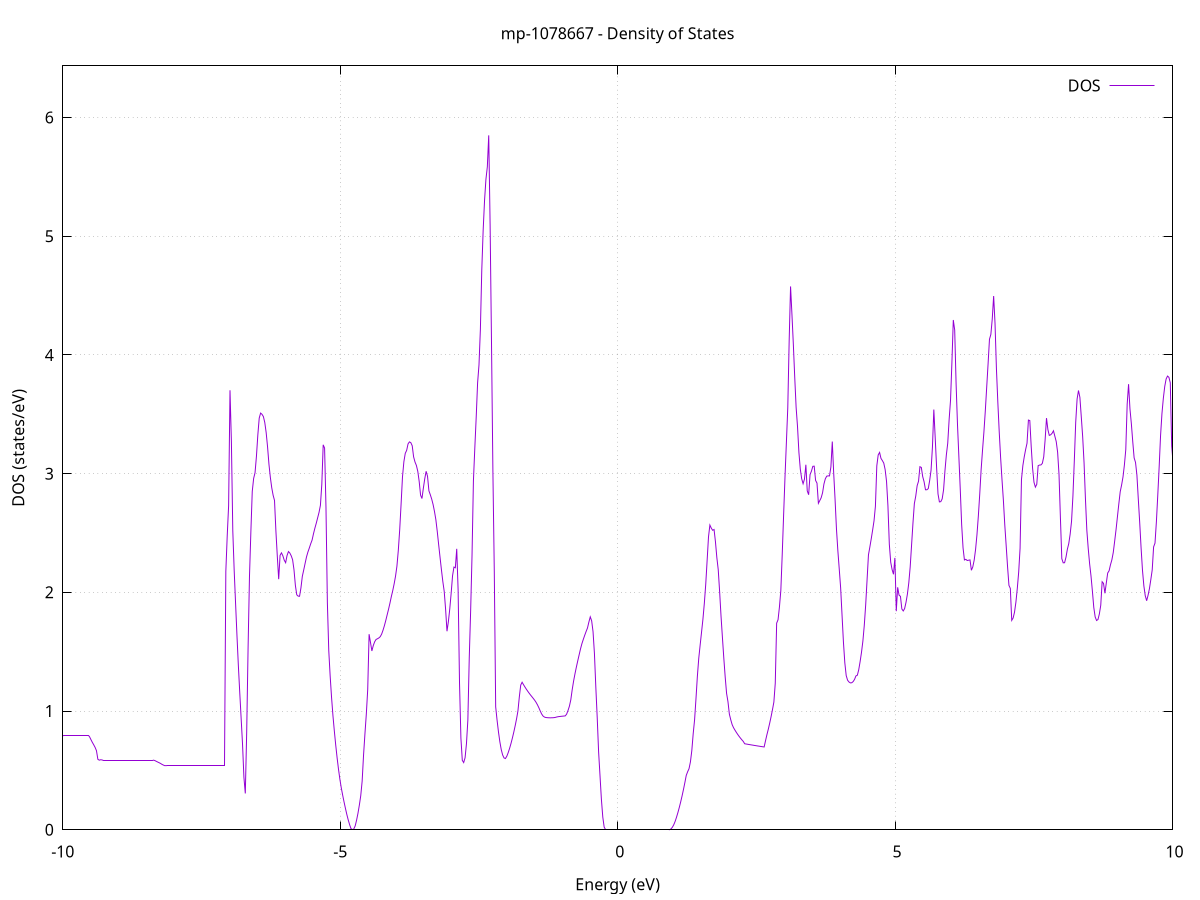 set title 'mp-1078667 - Density of States'
set xlabel 'Energy (eV)'
set ylabel 'DOS (states/eV)'
set grid
set xrange [-10:10]
set yrange [0:6.435]
set xzeroaxis lt -1
set terminal png size 800,600
set output 'mp-1078667_dos_gnuplot.png'
plot '-' using 1:2 with lines title 'DOS'
-25.713000 0.000000
-25.687900 0.000000
-25.662900 0.000000
-25.637800 0.000000
-25.612700 0.000000
-25.587700 0.000000
-25.562600 0.000000
-25.537500 0.000000
-25.512500 0.000000
-25.487400 0.000000
-25.462300 0.000000
-25.437300 0.000000
-25.412200 0.000000
-25.387100 0.000000
-25.362000 0.000000
-25.337000 0.000000
-25.311900 0.000000
-25.286800 0.000000
-25.261800 0.000000
-25.236700 0.000000
-25.211600 0.000000
-25.186600 0.000000
-25.161500 0.000000
-25.136400 0.000000
-25.111400 0.000000
-25.086300 0.000000
-25.061200 0.000000
-25.036200 0.000000
-25.011100 0.000000
-24.986000 0.000000
-24.960900 0.000000
-24.935900 0.000000
-24.910800 0.000000
-24.885700 0.000000
-24.860700 0.000000
-24.835600 0.000000
-24.810500 0.000000
-24.785500 0.000000
-24.760400 0.000000
-24.735300 0.000000
-24.710300 0.000000
-24.685200 0.000000
-24.660100 0.000000
-24.635000 0.000000
-24.610000 0.000000
-24.584900 0.000000
-24.559800 0.000000
-24.534800 0.000000
-24.509700 0.000000
-24.484600 0.000000
-24.459600 0.000000
-24.434500 0.000000
-24.409400 0.000000
-24.384400 0.000000
-24.359300 0.000000
-24.334200 0.000000
-24.309100 0.000000
-24.284100 0.000000
-24.259000 0.000000
-24.233900 0.000000
-24.208900 0.000000
-24.183800 0.000000
-24.158700 0.000000
-24.133700 0.000000
-24.108600 0.000000
-24.083500 0.000000
-24.058500 0.000000
-24.033400 0.000000
-24.008300 0.000000
-23.983200 0.000000
-23.958200 0.000000
-23.933100 0.000000
-23.908000 0.000000
-23.883000 0.000000
-23.857900 0.000000
-23.832800 0.000000
-23.807800 0.000000
-23.782700 0.000000
-23.757600 0.000000
-23.732600 0.000000
-23.707500 0.000000
-23.682400 0.000000
-23.657300 0.000000
-23.632300 0.000000
-23.607200 0.000000
-23.582100 0.000000
-23.557100 0.000000
-23.532000 0.000000
-23.506900 0.000000
-23.481900 0.000000
-23.456800 0.000000
-23.431700 182.559200
-23.406700 106.865500
-23.381600 55.696000
-23.356500 39.917200
-23.331400 61.612800
-23.306400 0.000000
-23.281300 65.796900
-23.256200 114.827100
-23.231200 0.000000
-23.206100 0.000000
-23.181000 0.000000
-23.156000 0.000000
-23.130900 0.000000
-23.105800 0.000000
-23.080800 0.000000
-23.055700 0.000000
-23.030600 0.000000
-23.005600 0.000000
-22.980500 0.000000
-22.955400 0.000000
-22.930300 0.000000
-22.905300 0.000000
-22.880200 0.000000
-22.855100 0.000000
-22.830100 0.000000
-22.805000 0.000000
-22.779900 0.000000
-22.754900 0.000000
-22.729800 0.000000
-22.704700 0.000000
-22.679700 0.000000
-22.654600 0.000000
-22.629500 0.000000
-22.604400 0.000000
-22.579400 0.000000
-22.554300 0.000000
-22.529200 0.000000
-22.504200 0.000000
-22.479100 0.000000
-22.454000 0.000000
-22.429000 0.000000
-22.403900 0.000000
-22.378800 0.000000
-22.353800 0.000000
-22.328700 0.000000
-22.303600 0.000000
-22.278500 0.000000
-22.253500 0.000000
-22.228400 0.000000
-22.203300 0.000000
-22.178300 0.000000
-22.153200 0.000000
-22.128100 0.000000
-22.103100 0.000000
-22.078000 0.000000
-22.052900 0.000000
-22.027900 0.000000
-22.002800 0.000000
-21.977700 0.000000
-21.952600 0.000000
-21.927600 0.000000
-21.902500 0.000000
-21.877400 0.000000
-21.852400 0.000000
-21.827300 0.000000
-21.802200 0.000000
-21.777200 0.000000
-21.752100 0.000000
-21.727000 0.000000
-21.702000 0.000000
-21.676900 0.000000
-21.651800 0.000000
-21.626700 0.000000
-21.601700 0.000000
-21.576600 0.000000
-21.551500 0.000000
-21.526500 0.000000
-21.501400 0.000000
-21.476300 0.000000
-21.451300 0.000000
-21.426200 0.000000
-21.401100 0.000000
-21.376100 0.000000
-21.351000 0.000000
-21.325900 0.000000
-21.300900 0.000000
-21.275800 0.000000
-21.250700 0.000000
-21.225600 0.000000
-21.200600 0.000000
-21.175500 0.000000
-21.150400 0.000000
-21.125400 0.000000
-21.100300 0.000000
-21.075200 0.000000
-21.050200 0.000000
-21.025100 0.000000
-21.000000 0.000000
-20.975000 0.000000
-20.949900 0.000000
-20.924800 0.000000
-20.899700 0.000000
-20.874700 0.000000
-20.849600 0.000000
-20.824500 0.000000
-20.799500 0.000000
-20.774400 0.000000
-20.749300 0.000000
-20.724300 0.000000
-20.699200 0.000000
-20.674100 0.000000
-20.649100 0.000000
-20.624000 0.000000
-20.598900 0.000000
-20.573800 0.000000
-20.548800 0.000000
-20.523700 0.000000
-20.498600 0.000000
-20.473600 0.000000
-20.448500 0.000000
-20.423400 0.000000
-20.398400 0.000000
-20.373300 0.000000
-20.348200 0.000000
-20.323200 0.000000
-20.298100 0.000000
-20.273000 0.000000
-20.247900 0.000000
-20.222900 0.000000
-20.197800 0.000000
-20.172700 0.000000
-20.147700 0.000000
-20.122600 0.000000
-20.097500 0.000000
-20.072500 0.000000
-20.047400 0.000000
-20.022300 0.000000
-19.997300 0.000000
-19.972200 0.000000
-19.947100 0.000000
-19.922000 0.000000
-19.897000 0.000000
-19.871900 0.000000
-19.846800 0.000000
-19.821800 0.000000
-19.796700 0.000000
-19.771600 0.000000
-19.746600 0.000000
-19.721500 0.000000
-19.696400 0.000000
-19.671400 0.000000
-19.646300 0.000000
-19.621200 0.000000
-19.596200 0.000000
-19.571100 0.000000
-19.546000 0.000000
-19.520900 0.000000
-19.495900 0.000000
-19.470800 0.000000
-19.445700 0.000000
-19.420700 0.000000
-19.395600 0.000000
-19.370500 0.000000
-19.345500 0.000000
-19.320400 0.000000
-19.295300 0.000000
-19.270300 0.000000
-19.245200 0.000000
-19.220100 0.000000
-19.195000 0.000000
-19.170000 0.000000
-19.144900 0.000000
-19.119800 0.000000
-19.094800 0.000000
-19.069700 0.000000
-19.044600 0.000000
-19.019600 0.000000
-18.994500 0.000000
-18.969400 0.000000
-18.944400 0.000000
-18.919300 0.000000
-18.894200 0.000000
-18.869100 0.000000
-18.844100 0.000000
-18.819000 0.000000
-18.793900 0.000000
-18.768900 0.000000
-18.743800 0.000000
-18.718700 0.000000
-18.693700 0.000000
-18.668600 0.000000
-18.643500 0.000000
-18.618500 0.000000
-18.593400 0.000000
-18.568300 0.000000
-18.543200 0.000000
-18.518200 0.000000
-18.493100 0.000000
-18.468000 0.000000
-18.443000 0.000000
-18.417900 0.000000
-18.392800 0.000000
-18.367800 0.000000
-18.342700 0.000000
-18.317600 0.000000
-18.292600 0.000000
-18.267500 0.000000
-18.242400 0.000000
-18.217300 0.000000
-18.192300 0.000000
-18.167200 0.000000
-18.142100 0.000000
-18.117100 0.000000
-18.092000 0.000000
-18.066900 0.000000
-18.041900 0.000000
-18.016800 0.000000
-17.991700 0.000000
-17.966700 0.000000
-17.941600 0.000000
-17.916500 0.000000
-17.891500 0.000000
-17.866400 0.000000
-17.841300 0.000000
-17.816200 0.000000
-17.791200 0.000000
-17.766100 0.000000
-17.741000 0.000000
-17.716000 0.000000
-17.690900 0.000000
-17.665800 0.000000
-17.640800 0.000000
-17.615700 0.000000
-17.590600 0.000000
-17.565600 0.000000
-17.540500 0.000000
-17.515400 0.000000
-17.490300 0.000000
-17.465300 0.000000
-17.440200 0.000000
-17.415100 0.000000
-17.390100 0.000000
-17.365000 0.000000
-17.339900 0.000000
-17.314900 0.000000
-17.289800 0.000000
-17.264700 0.000000
-17.239700 0.000000
-17.214600 0.000000
-17.189500 0.000000
-17.164400 0.000000
-17.139400 0.000000
-17.114300 0.000000
-17.089200 0.000000
-17.064200 0.000000
-17.039100 0.000000
-17.014000 0.000000
-16.989000 0.000000
-16.963900 0.000000
-16.938800 0.000000
-16.913800 0.000000
-16.888700 0.000000
-16.863600 0.000000
-16.838500 0.000000
-16.813500 0.000000
-16.788400 0.000000
-16.763300 0.000000
-16.738300 0.000000
-16.713200 0.000000
-16.688100 0.000000
-16.663100 0.000000
-16.638000 0.000000
-16.612900 0.000000
-16.587900 0.000000
-16.562800 0.000000
-16.537700 0.000000
-16.512600 0.000000
-16.487600 0.000000
-16.462500 0.000000
-16.437400 0.000000
-16.412400 0.000000
-16.387300 0.000000
-16.362200 0.000000
-16.337200 0.000000
-16.312100 0.000000
-16.287000 0.000000
-16.262000 0.000000
-16.236900 0.000000
-16.211800 0.000000
-16.186700 0.000000
-16.161700 0.000000
-16.136600 0.000000
-16.111500 0.000000
-16.086500 0.000000
-16.061400 0.000000
-16.036300 0.000000
-16.011300 0.000000
-15.986200 0.000000
-15.961100 0.000000
-15.936100 0.000000
-15.911000 0.000000
-15.885900 0.000000
-15.860900 0.000000
-15.835800 0.000000
-15.810700 0.000000
-15.785600 0.000000
-15.760600 0.000000
-15.735500 0.000000
-15.710400 0.000000
-15.685400 0.000000
-15.660300 0.000000
-15.635200 0.000000
-15.610200 0.000000
-15.585100 0.000000
-15.560000 0.000000
-15.535000 0.000000
-15.509900 0.000000
-15.484800 0.000000
-15.459700 0.000000
-15.434700 0.000000
-15.409600 0.000000
-15.384500 0.000000
-15.359500 0.000000
-15.334400 0.000000
-15.309300 0.000000
-15.284300 0.000000
-15.259200 0.000000
-15.234100 0.000000
-15.209100 0.000000
-15.184000 0.000000
-15.158900 0.000000
-15.133800 0.000000
-15.108800 0.000000
-15.083700 0.000000
-15.058600 0.000000
-15.033600 0.000000
-15.008500 0.000000
-14.983400 0.000000
-14.958400 0.000000
-14.933300 0.000000
-14.908200 0.000000
-14.883200 0.000000
-14.858100 0.000000
-14.833000 0.000000
-14.807900 0.000000
-14.782900 0.000000
-14.757800 0.000000
-14.732700 0.000000
-14.707700 0.000000
-14.682600 0.000000
-14.657500 0.000000
-14.632500 0.000000
-14.607400 0.000000
-14.582300 0.000000
-14.557300 0.000000
-14.532200 0.000000
-14.507100 0.000000
-14.482000 0.000000
-14.457000 0.000000
-14.431900 0.000000
-14.406800 0.000000
-14.381800 0.000000
-14.356700 0.000000
-14.331600 0.000000
-14.306600 0.000000
-14.281500 0.000000
-14.256400 0.000000
-14.231400 0.000000
-14.206300 0.000000
-14.181200 0.000000
-14.156200 0.000000
-14.131100 0.000000
-14.106000 0.000000
-14.080900 0.000000
-14.055900 0.000000
-14.030800 0.000000
-14.005700 0.000000
-13.980700 0.000000
-13.955600 0.000000
-13.930500 0.000000
-13.905500 0.000000
-13.880400 0.000000
-13.855300 0.000000
-13.830300 0.000000
-13.805200 0.000000
-13.780100 0.000000
-13.755000 0.000000
-13.730000 0.000000
-13.704900 0.000000
-13.679800 0.000000
-13.654800 0.000000
-13.629700 0.000000
-13.604600 0.000000
-13.579600 0.000000
-13.554500 0.000000
-13.529400 0.000000
-13.504400 0.000000
-13.479300 0.000000
-13.454200 0.000000
-13.429100 0.000000
-13.404100 0.000000
-13.379000 0.000000
-13.353900 0.000000
-13.328900 0.000000
-13.303800 0.000000
-13.278700 0.000000
-13.253700 0.000000
-13.228600 0.000000
-13.203500 0.000000
-13.178500 0.000000
-13.153400 0.000000
-13.128300 0.000000
-13.103200 0.000000
-13.078200 0.000000
-13.053100 0.000000
-13.028000 0.000000
-13.003000 0.000000
-12.977900 0.000000
-12.952800 0.000000
-12.927800 0.000000
-12.902700 0.000000
-12.877600 0.000000
-12.852600 0.000000
-12.827500 0.000000
-12.802400 0.000000
-12.777300 0.000000
-12.752300 0.000000
-12.727200 0.000000
-12.702100 0.000000
-12.677100 0.000000
-12.652000 0.000000
-12.626900 0.000000
-12.601900 0.000000
-12.576800 0.000000
-12.551700 0.000000
-12.526700 0.000000
-12.501600 0.000000
-12.476500 0.000000
-12.451500 0.000000
-12.426400 0.000000
-12.401300 0.000000
-12.376200 0.000000
-12.351200 0.000000
-12.326100 0.000000
-12.301000 0.000000
-12.276000 0.000000
-12.250900 0.000000
-12.225800 0.000000
-12.200800 0.000000
-12.175700 0.000000
-12.150600 0.000000
-12.125600 0.000000
-12.100500 0.000000
-12.075400 0.000000
-12.050300 0.000000
-12.025300 0.000000
-12.000200 0.000000
-11.975100 0.000000
-11.950100 0.000000
-11.925000 0.000000
-11.899900 0.000000
-11.874900 0.000000
-11.849800 0.000000
-11.824700 0.000000
-11.799700 0.000000
-11.774600 0.000000
-11.749500 0.000000
-11.724400 0.000000
-11.699400 0.000000
-11.674300 0.000000
-11.649200 0.000000
-11.624200 0.000000
-11.599100 0.000000
-11.574000 0.000000
-11.549000 0.000000
-11.523900 0.000000
-11.498800 0.000000
-11.473800 0.000000
-11.448700 0.000000
-11.423600 0.000000
-11.398500 0.000000
-11.373500 0.000000
-11.348400 0.000000
-11.323300 0.000000
-11.298300 0.000000
-11.273200 0.000000
-11.248100 0.000000
-11.223100 0.000000
-11.198000 0.000000
-11.172900 0.000000
-11.147900 0.000000
-11.122800 0.000000
-11.097700 0.000000
-11.072600 0.036100
-11.047600 0.180700
-11.022500 0.426000
-10.997400 0.696800
-10.972400 0.983500
-10.947300 1.305700
-10.922200 1.686200
-10.897200 2.343700
-10.872100 2.790500
-10.847000 2.995200
-10.822000 3.104500
-10.796900 3.168400
-10.771800 2.952000
-10.746800 2.686700
-10.721700 2.231000
-10.696600 1.875200
-10.671500 1.631400
-10.646500 1.441300
-10.621400 1.286100
-10.596300 1.286200
-10.571300 1.286200
-10.546200 1.286200
-10.521100 1.286300
-10.496100 1.286300
-10.471000 1.286300
-10.445900 1.286400
-10.420900 1.286400
-10.395800 1.286400
-10.370700 1.277700
-10.345600 1.253800
-10.320600 1.219800
-10.295500 1.183900
-10.270400 1.145200
-10.245400 1.100600
-10.220300 1.035500
-10.195200 0.946900
-10.170200 0.887100
-10.145100 0.841800
-10.120000 0.793600
-10.095000 0.791000
-10.069900 0.791000
-10.044800 0.791000
-10.019700 0.791100
-9.994700 0.791100
-9.969600 0.791100
-9.944500 0.791100
-9.919500 0.791100
-9.894400 0.791100
-9.869300 0.791100
-9.844300 0.791100
-9.819200 0.791100
-9.794100 0.791200
-9.769100 0.791200
-9.744000 0.791200
-9.718900 0.791200
-9.693800 0.791200
-9.668800 0.791200
-9.643700 0.791200
-9.618600 0.791200
-9.593600 0.791200
-9.568500 0.791300
-9.543400 0.791300
-9.518400 0.783900
-9.493300 0.760000
-9.468200 0.736900
-9.443200 0.716500
-9.418100 0.694300
-9.393000 0.666200
-9.367900 0.593700
-9.342900 0.586400
-9.317800 0.589800
-9.292700 0.588300
-9.267700 0.586500
-9.242600 0.586500
-9.217500 0.586600
-9.192500 0.586600
-9.167400 0.586600
-9.142300 0.586600
-9.117300 0.586600
-9.092200 0.586600
-9.067100 0.586600
-9.042000 0.586600
-9.017000 0.586600
-8.991900 0.586600
-8.966800 0.586700
-8.941800 0.586700
-8.916700 0.586700
-8.891600 0.586700
-8.866600 0.586700
-8.841500 0.586700
-8.816400 0.586700
-8.791400 0.586700
-8.766300 0.586700
-8.741200 0.586800
-8.716200 0.586800
-8.691100 0.586800
-8.666000 0.586800
-8.640900 0.586800
-8.615900 0.586800
-8.590800 0.586800
-8.565700 0.586800
-8.540700 0.586800
-8.515600 0.586900
-8.490500 0.586900
-8.465500 0.586900
-8.440400 0.586900
-8.415300 0.586900
-8.390300 0.586900
-8.365200 0.586500
-8.340100 0.582900
-8.315000 0.576600
-8.290000 0.570800
-8.264900 0.565200
-8.239800 0.559100
-8.214800 0.551700
-8.189700 0.545600
-8.164600 0.540500
-8.139600 0.540000
-8.114500 0.539900
-8.089400 0.539900
-8.064400 0.539900
-8.039300 0.539900
-8.014200 0.539900
-7.989100 0.539800
-7.964100 0.539800
-7.939000 0.539800
-7.913900 0.539800
-7.888900 0.539800
-7.863800 0.539700
-7.838700 0.539700
-7.813700 0.539700
-7.788600 0.539700
-7.763500 0.539700
-7.738500 0.539700
-7.713400 0.539600
-7.688300 0.539600
-7.663200 0.539600
-7.638200 0.539600
-7.613100 0.539600
-7.588000 0.539500
-7.563000 0.539500
-7.537900 0.539500
-7.512800 0.539500
-7.487800 0.539500
-7.462700 0.539500
-7.437600 0.539400
-7.412600 0.539400
-7.387500 0.539400
-7.362400 0.539400
-7.337300 0.539400
-7.312300 0.539400
-7.287200 0.539300
-7.262100 0.539300
-7.237100 0.539300
-7.212000 0.539300
-7.186900 0.539300
-7.161900 0.539300
-7.136800 0.539200
-7.111700 0.539200
-7.086700 0.539200
-7.061600 2.177000
-7.036500 2.475900
-7.011500 2.729200
-6.986400 3.702100
-6.961300 3.270200
-6.936200 2.518900
-6.911200 2.186200
-6.886100 1.908600
-6.861000 1.636200
-6.836000 1.385700
-6.810900 1.157100
-6.785800 0.940000
-6.760800 0.722200
-6.735700 0.442800
-6.710600 0.306000
-6.685600 0.823500
-6.660500 1.534900
-6.635400 2.133800
-6.610300 2.511800
-6.585300 2.850600
-6.560200 2.960300
-6.535100 3.007800
-6.510100 3.145600
-6.485000 3.325400
-6.459900 3.467700
-6.434900 3.510200
-6.409800 3.499900
-6.384700 3.480700
-6.359700 3.431000
-6.334600 3.345900
-6.309500 3.225400
-6.284400 3.079200
-6.259400 2.968900
-6.234300 2.881600
-6.209200 2.817900
-6.184200 2.774200
-6.159100 2.515400
-6.134000 2.305100
-6.109000 2.110900
-6.083900 2.312200
-6.058800 2.332600
-6.033800 2.308100
-6.008700 2.270700
-5.983600 2.249800
-5.958500 2.310000
-5.933500 2.343600
-5.908400 2.331400
-5.883300 2.308200
-5.858300 2.275100
-5.833200 2.190700
-5.808100 2.058500
-5.783100 1.979500
-5.758000 1.968200
-5.732900 1.967100
-5.707900 2.037700
-5.682800 2.135300
-5.657700 2.188900
-5.632600 2.244300
-5.607600 2.298500
-5.582500 2.339400
-5.557400 2.373000
-5.532400 2.408600
-5.507300 2.439900
-5.482200 2.492800
-5.457200 2.539800
-5.432100 2.581600
-5.407000 2.627500
-5.382000 2.673200
-5.356900 2.733200
-5.331800 2.910100
-5.306800 3.243000
-5.281700 3.215500
-5.256600 2.714000
-5.231500 1.912400
-5.206500 1.509500
-5.181400 1.296700
-5.156300 1.115600
-5.131300 0.962900
-5.106200 0.832800
-5.081100 0.713900
-5.056100 0.606300
-5.031000 0.510100
-5.005900 0.425100
-4.980900 0.352900
-4.955800 0.291400
-4.930700 0.233700
-4.905600 0.179500
-4.880600 0.128600
-4.855500 0.082600
-4.830400 0.042800
-4.805400 0.009100
-4.780300 0.000000
-4.755200 0.000000
-4.730200 0.032600
-4.705100 0.080700
-4.680000 0.139200
-4.655000 0.208300
-4.629900 0.287800
-4.604800 0.409200
-4.579700 0.627300
-4.554700 0.806900
-4.529600 0.974500
-4.504500 1.181200
-4.479500 1.647500
-4.454400 1.578100
-4.429300 1.506400
-4.404300 1.551700
-4.379200 1.583600
-4.354100 1.603100
-4.329100 1.609100
-4.304000 1.615900
-4.278900 1.626600
-4.253800 1.648000
-4.228800 1.680600
-4.203700 1.719300
-4.178600 1.763500
-4.153600 1.811500
-4.128500 1.858700
-4.103400 1.909900
-4.078400 1.965100
-4.053300 2.014800
-4.028200 2.071300
-4.003200 2.135900
-3.978100 2.220200
-3.953000 2.353900
-3.927900 2.527300
-3.902900 2.743800
-3.877800 2.972400
-3.852700 3.100500
-3.827700 3.171000
-3.802600 3.196100
-3.777500 3.250700
-3.752500 3.267600
-3.727400 3.261000
-3.702300 3.234800
-3.677300 3.141600
-3.652200 3.097900
-3.627100 3.069000
-3.602100 3.019700
-3.577000 2.935200
-3.551900 2.819200
-3.526800 2.790400
-3.501800 2.876700
-3.476700 2.956100
-3.451600 3.020000
-3.426600 2.978200
-3.401500 2.855500
-3.376400 2.822400
-3.351400 2.785900
-3.326300 2.740300
-3.301200 2.681500
-3.276200 2.612300
-3.251100 2.512700
-3.226000 2.402800
-3.200900 2.295400
-3.175900 2.190500
-3.150800 2.091600
-3.125700 2.008200
-3.100700 1.856900
-3.075600 1.672400
-3.050500 1.754400
-3.025500 1.861000
-3.000400 1.993300
-2.975300 2.140400
-2.950300 2.213000
-2.925200 2.207200
-2.900100 2.366600
-2.875000 2.018200
-2.850000 1.237800
-2.824900 0.773300
-2.799800 0.584800
-2.774800 0.566100
-2.749700 0.606600
-2.724600 0.726300
-2.699600 0.923700
-2.674500 1.446000
-2.649400 1.845000
-2.624400 2.310600
-2.599300 2.940700
-2.574200 3.215500
-2.549100 3.475600
-2.524100 3.763500
-2.499000 3.915400
-2.473900 4.213500
-2.448900 4.712700
-2.423800 5.049300
-2.398700 5.302000
-2.373700 5.479800
-2.348600 5.584200
-2.323500 5.849600
-2.298500 5.100600
-2.273400 4.101200
-2.248300 3.020100
-2.223200 2.174800
-2.198200 1.035800
-2.173100 0.922900
-2.148000 0.824900
-2.123000 0.741600
-2.097900 0.675700
-2.072800 0.630200
-2.047800 0.605200
-2.022700 0.600000
-1.997600 0.619400
-1.972600 0.649500
-1.947500 0.685700
-1.922400 0.726700
-1.897400 0.772000
-1.872300 0.821400
-1.847200 0.875200
-1.822100 0.934000
-1.797100 1.000700
-1.772000 1.119100
-1.746900 1.218700
-1.721900 1.242800
-1.696800 1.222500
-1.671700 1.203300
-1.646700 1.185100
-1.621600 1.167900
-1.596500 1.151600
-1.571500 1.136200
-1.546400 1.121700
-1.521300 1.106900
-1.496200 1.091700
-1.471200 1.074200
-1.446100 1.053300
-1.421000 1.029200
-1.396000 1.001700
-1.370900 0.976300
-1.345800 0.958800
-1.320800 0.949800
-1.295700 0.945800
-1.270600 0.944500
-1.245600 0.943600
-1.220500 0.943200
-1.195400 0.943300
-1.170300 0.943800
-1.145300 0.944700
-1.120200 0.947000
-1.095100 0.950400
-1.070100 0.952700
-1.045000 0.954200
-1.019900 0.955600
-0.994900 0.956900
-0.969800 0.958100
-0.944700 0.959300
-0.919700 0.973900
-0.894600 1.004400
-0.869500 1.040900
-0.844400 1.094200
-0.819400 1.178900
-0.794300 1.251500
-0.769200 1.313500
-0.744200 1.369900
-0.719100 1.422900
-0.694000 1.473900
-0.669000 1.524000
-0.643900 1.568000
-0.618800 1.604000
-0.593800 1.638000
-0.568700 1.669900
-0.543600 1.699700
-0.518500 1.749600
-0.493500 1.793700
-0.468400 1.760400
-0.443300 1.668000
-0.418300 1.484500
-0.393200 1.200400
-0.368100 0.943600
-0.343100 0.656300
-0.318000 0.456400
-0.292900 0.257000
-0.267900 0.107100
-0.242800 0.022400
-0.217700 0.000000
-0.192600 0.000000
-0.167600 0.000000
-0.142500 0.000000
-0.117400 0.000000
-0.092400 0.000000
-0.067300 0.000000
-0.042200 0.000000
-0.017200 0.000000
0.007900 0.000000
0.033000 0.000000
0.058000 0.000000
0.083100 0.000000
0.108200 0.000000
0.133200 0.000000
0.158300 0.000000
0.183400 0.000000
0.208500 0.000000
0.233500 0.000000
0.258600 0.000000
0.283700 0.000000
0.308700 0.000000
0.333800 0.000000
0.358900 0.000000
0.383900 0.000000
0.409000 0.000000
0.434100 0.000000
0.459100 0.000000
0.484200 0.000000
0.509300 0.000000
0.534400 0.000000
0.559400 0.000000
0.584500 0.000000
0.609600 0.000000
0.634600 0.000000
0.659700 0.000000
0.684800 0.000000
0.709800 0.000000
0.734900 0.000000
0.760000 0.000000
0.785000 0.000000
0.810100 0.000000
0.835200 0.000000
0.860300 0.000000
0.885300 0.000000
0.910400 0.000000
0.935500 0.000500
0.960500 0.007000
0.985600 0.020700
1.010700 0.041700
1.035700 0.070000
1.060800 0.105200
1.085900 0.144700
1.110900 0.187800
1.136000 0.234500
1.161100 0.284900
1.186200 0.338900
1.211200 0.396400
1.236300 0.457700
1.261400 0.488700
1.286400 0.514500
1.311500 0.571300
1.336600 0.666700
1.361600 0.809000
1.386700 0.926400
1.411800 1.104200
1.436800 1.292000
1.461900 1.444500
1.487000 1.556200
1.512100 1.664700
1.537100 1.773800
1.562200 1.906500
1.587300 2.066100
1.612300 2.265000
1.637400 2.467300
1.662500 2.567000
1.687500 2.541100
1.712600 2.522900
1.737700 2.529500
1.762700 2.426500
1.787800 2.292900
1.812900 2.191200
1.837900 2.006600
1.863000 1.801400
1.888100 1.621500
1.913200 1.446700
1.938200 1.287700
1.963300 1.149300
1.988400 1.078600
2.013400 0.974500
2.038500 0.926800
2.063600 0.886000
2.088600 0.859900
2.113700 0.839900
2.138800 0.821000
2.163800 0.803400
2.188900 0.787000
2.214000 0.771700
2.239100 0.757500
2.264100 0.744300
2.289200 0.724700
2.314300 0.722600
2.339300 0.720600
2.364400 0.718500
2.389500 0.716500
2.414500 0.714500
2.439600 0.712600
2.464700 0.710600
2.489700 0.708700
2.514800 0.706700
2.539900 0.704900
2.565000 0.703000
2.590000 0.701100
2.615100 0.699300
2.640200 0.697500
2.665200 0.749900
2.690300 0.801000
2.715400 0.847500
2.740400 0.898100
2.765500 0.953000
2.790600 1.012100
2.815600 1.075400
2.840700 1.234100
2.865800 1.740700
2.890900 1.769500
2.915900 1.876300
2.941000 2.015600
2.966100 2.317100
2.991100 2.650000
3.016200 2.971800
3.041300 3.263400
3.066300 3.554300
3.091400 4.120800
3.116500 4.576900
3.141500 4.340100
3.166600 4.090000
3.191700 3.810800
3.216800 3.557500
3.241800 3.396200
3.266900 3.179100
3.292000 3.037600
3.317000 2.956800
3.342100 2.914800
3.367200 2.953700
3.392200 3.075000
3.417300 2.854500
3.442400 2.822300
3.467400 2.991500
3.492500 3.020700
3.517600 3.061600
3.542600 3.063100
3.567700 2.942800
3.592800 2.920200
3.617900 2.750200
3.642900 2.772800
3.668000 2.796700
3.693100 2.838500
3.718100 2.912800
3.743200 2.957000
3.768300 2.978700
3.793300 2.981400
3.818400 2.980800
3.843500 3.056900
3.868500 3.270300
3.893600 3.005700
3.918700 2.782300
3.943800 2.533500
3.968800 2.351000
3.993900 2.196100
4.019000 2.037800
4.044000 1.810300
4.069100 1.582400
4.094200 1.407100
4.119200 1.299200
4.144300 1.259800
4.169400 1.244900
4.194400 1.237300
4.219500 1.238500
4.244600 1.248400
4.269700 1.266900
4.294700 1.296100
4.319800 1.301700
4.344900 1.347600
4.369900 1.416200
4.395000 1.495300
4.420100 1.590400
4.445100 1.722100
4.470200 1.893800
4.495300 2.104700
4.520300 2.315400
4.545400 2.381600
4.570500 2.451300
4.595600 2.524700
4.620600 2.602500
4.645700 2.724900
4.670800 3.066100
4.695800 3.157600
4.720900 3.178700
4.746000 3.128600
4.771000 3.109900
4.796100 3.089000
4.821200 3.034000
4.846200 2.934500
4.871300 2.729000
4.896400 2.405600
4.921500 2.253800
4.946500 2.191700
4.971600 2.152300
4.996700 2.290200
5.021700 1.841600
5.046800 2.042500
5.071900 1.976200
5.096900 1.966600
5.122000 1.860000
5.147100 1.843300
5.172100 1.863100
5.197200 1.916000
5.222300 1.985600
5.247300 2.079900
5.272400 2.214200
5.297500 2.398500
5.322600 2.584500
5.347600 2.747600
5.372700 2.811100
5.397800 2.898300
5.422800 2.936500
5.447900 3.058500
5.473000 3.052300
5.498000 2.975400
5.523100 2.931200
5.548200 2.864300
5.573200 2.864100
5.598300 2.874100
5.623400 2.942000
5.648500 3.028900
5.673500 3.223900
5.698600 3.539700
5.723700 3.298900
5.748700 3.050700
5.773800 2.829000
5.798900 2.762000
5.823900 2.764100
5.849000 2.787400
5.874100 2.864000
5.899100 3.024000
5.924200 3.158000
5.949300 3.256900
5.974400 3.456500
5.999400 3.617500
6.024500 3.937700
6.049600 4.294300
6.074600 4.209500
6.099700 3.759200
6.124800 3.415500
6.149800 3.143400
6.174900 2.866900
6.200000 2.571900
6.225000 2.375200
6.250100 2.272900
6.275200 2.278300
6.300300 2.268200
6.325300 2.270800
6.350400 2.273200
6.375500 2.186000
6.400500 2.213900
6.425600 2.271100
6.450700 2.360100
6.475700 2.484800
6.500800 2.642100
6.525900 2.827600
6.550900 3.032900
6.576000 3.196800
6.601100 3.350400
6.626200 3.527600
6.651200 3.726500
6.676300 3.924200
6.701400 4.132100
6.726400 4.173000
6.751500 4.302400
6.776600 4.496200
6.801600 4.264000
6.826700 3.884600
6.851800 3.603100
6.876800 3.355300
6.901900 3.138400
6.927000 2.950400
6.952100 2.776500
6.977100 2.569500
7.002200 2.394700
7.027300 2.216400
7.052300 2.058900
7.077400 2.032700
7.102500 1.764000
7.127500 1.783400
7.152600 1.832500
7.177700 1.916600
7.202700 2.032100
7.227800 2.170300
7.252900 2.371000
7.277900 2.950100
7.303000 3.067600
7.328100 3.141800
7.353200 3.203600
7.378200 3.256500
7.403300 3.451300
7.428400 3.447000
7.453400 3.229800
7.478500 3.045500
7.503600 2.927500
7.528600 2.886500
7.553700 2.909700
7.578800 3.067200
7.603800 3.072300
7.628900 3.073500
7.654000 3.086500
7.679100 3.140900
7.704100 3.282800
7.729200 3.468000
7.754300 3.371100
7.779300 3.322300
7.804400 3.327200
7.829500 3.339900
7.854500 3.361000
7.879600 3.315700
7.904700 3.269800
7.929700 3.179900
7.954800 2.992000
7.979900 2.627600
8.005000 2.283800
8.030000 2.248800
8.055100 2.249600
8.080200 2.296000
8.105200 2.362800
8.130300 2.410500
8.155400 2.489700
8.180400 2.598500
8.205500 2.812500
8.230600 3.110000
8.255600 3.432500
8.280700 3.628800
8.305800 3.700700
8.330900 3.642700
8.355900 3.480100
8.381000 3.311700
8.406100 3.091900
8.431100 2.786700
8.456200 2.522500
8.481300 2.369400
8.506300 2.241000
8.531400 2.137300
8.556500 2.010000
8.581500 1.872500
8.606600 1.792400
8.631700 1.762900
8.656800 1.770900
8.681800 1.818100
8.706900 1.890900
8.732000 2.089200
8.757000 2.075600
8.782100 1.992400
8.807200 2.079300
8.832200 2.163000
8.857300 2.181700
8.882400 2.232700
8.907400 2.274000
8.932500 2.336100
8.957600 2.430500
8.982600 2.528400
9.007700 2.637400
9.032800 2.745900
9.057900 2.848000
9.082900 2.904700
9.108000 2.972400
9.133100 3.073000
9.158100 3.202700
9.183200 3.584600
9.208300 3.753600
9.233300 3.546100
9.258400 3.421800
9.283500 3.270800
9.308500 3.132900
9.333600 3.094600
9.358700 2.987600
9.383800 2.785200
9.408800 2.589800
9.433900 2.374300
9.459000 2.186300
9.484000 2.054300
9.509100 1.971500
9.534200 1.929400
9.559200 1.974700
9.584300 2.030700
9.609400 2.107500
9.634400 2.189000
9.659500 2.383000
9.684600 2.414600
9.709700 2.594700
9.734700 2.819300
9.759800 3.058200
9.784900 3.320500
9.809900 3.505600
9.835000 3.634800
9.860100 3.734300
9.885100 3.797600
9.910200 3.821900
9.935300 3.811600
9.960300 3.765100
9.985400 3.233200
10.010500 3.089300
10.035600 3.023400
10.060600 2.803300
10.085700 2.646700
10.110800 2.546500
10.135800 2.533700
10.160900 2.571400
10.186000 2.610600
10.211000 2.642000
10.236100 2.669300
10.261200 2.735300
10.286200 2.822900
10.311300 2.935700
10.336400 3.088400
10.361500 3.261500
10.386500 3.426500
10.411600 3.589600
10.436700 3.753200
10.461700 3.979000
10.486800 4.497800
10.511900 4.944900
10.536900 5.226600
10.562000 5.006800
10.587100 4.302800
10.612100 3.298700
10.637200 2.717300
10.662300 2.416000
10.687300 2.222800
10.712400 1.968500
10.737500 1.887300
10.762600 1.821300
10.787600 1.672200
10.812700 1.635600
10.837800 1.679600
10.862800 1.781300
10.887900 1.910500
10.913000 2.457200
10.938000 3.102900
10.963100 3.396800
10.988200 3.364000
11.013200 3.356700
11.038300 3.488000
11.063400 3.601500
11.088500 3.709500
11.113500 3.806900
11.138600 3.922000
11.163700 4.054700
11.188700 4.194200
11.213800 4.310600
11.238900 4.361300
11.263900 4.313800
11.289000 4.056100
11.314100 3.671000
11.339100 3.378800
11.364200 3.087300
11.389300 2.837800
11.414400 2.650400
11.439400 2.604100
11.464500 2.671500
11.489600 2.678400
11.514600 2.898200
11.539700 3.138200
11.564800 3.287000
11.589800 3.386900
11.614900 3.443900
11.640000 3.428300
11.665000 3.428100
11.690100 3.463400
11.715200 3.480000
11.740300 3.495000
11.765300 3.604100
11.790400 3.719500
11.815500 3.802400
11.840500 3.855100
11.865600 3.979500
11.890700 3.740200
11.915700 3.555300
11.940800 3.000700
11.965900 3.497600
11.990900 1.769400
12.016000 1.424900
12.041100 1.409600
12.066200 1.459900
12.091200 1.493100
12.116300 1.648200
12.141400 1.858900
12.166400 2.111600
12.191500 2.458900
12.216600 3.064600
12.241600 3.828700
12.266700 4.431400
12.291800 4.812000
12.316800 5.031000
12.341900 5.062600
12.367000 4.420300
12.392000 4.206300
12.417100 4.010300
12.442200 3.810100
12.467300 3.607300
12.492300 3.402500
12.517400 3.216500
12.542500 3.033500
12.567500 2.964800
12.592600 2.949300
12.617700 2.809400
12.642700 2.691000
12.667800 2.569200
12.692900 2.582300
12.717900 2.612200
12.743000 2.775300
12.768100 2.991800
12.793200 3.220400
12.818200 3.450900
12.843300 3.688600
12.868400 3.919000
12.893400 4.070600
12.918500 4.139400
12.943600 4.128500
12.968600 4.059200
12.993700 3.989400
13.018800 3.874500
13.043800 3.714500
13.068900 3.516400
13.094000 3.308000
13.119100 3.183200
13.144100 3.108600
13.169200 3.062000
13.194300 3.013900
13.219300 2.979100
13.244400 2.950000
13.269500 2.919900
13.294500 3.290000
13.319600 4.085200
13.344700 4.206500
13.369700 4.292700
13.394800 4.326100
13.419900 4.359000
13.445000 4.349500
13.470000 4.299600
13.495100 4.215100
13.520200 4.119600
13.545200 4.022300
13.570300 3.951300
13.595400 3.959800
13.620400 3.903600
13.645500 3.680600
13.670600 3.775300
13.695600 3.520000
13.720700 3.099300
13.745800 2.940000
13.770900 2.957900
13.795900 2.810400
13.821000 2.816000
13.846100 2.898100
13.871100 3.039300
13.896200 3.147100
13.921300 3.308200
13.946300 3.413300
13.971400 3.504700
13.996500 3.817300
14.021500 4.135200
14.046600 4.015300
14.071700 3.988100
14.096800 3.983200
14.121800 3.960700
14.146900 3.900100
14.172000 3.799300
14.197000 3.660400
14.222100 3.521100
14.247200 3.412200
14.272200 3.206400
14.297300 3.015500
14.322400 2.860600
14.347400 2.747300
14.372500 2.722500
14.397600 2.717200
14.422600 2.787700
14.447700 2.864200
14.472800 2.902600
14.497900 3.003100
14.522900 3.133900
14.548000 3.295000
14.573100 3.310100
14.598100 3.348100
14.623200 3.522200
14.648300 3.521800
14.673300 3.527500
14.698400 3.531500
14.723500 3.550300
14.748500 3.578200
14.773600 3.791600
14.798700 3.327500
14.823800 3.114400
14.848800 2.796400
14.873900 2.627600
14.899000 2.506900
14.924000 2.459700
14.949100 2.450500
14.974200 2.457700
14.999200 2.470500
15.024300 2.496300
15.049400 2.536900
15.074400 2.609400
15.099500 2.698600
15.124600 2.791000
15.149700 3.052600
15.174700 3.507600
15.199800 3.793200
15.224900 3.719000
15.249900 3.746800
15.275000 3.850000
15.300100 3.883600
15.325100 3.884200
15.350200 3.910400
15.375300 3.956300
15.400300 3.907100
15.425400 3.847000
15.450500 3.776400
15.475600 3.748800
15.500600 3.604800
15.525700 3.354400
15.550800 3.240100
15.575800 3.272900
15.600900 3.392900
15.626000 3.415900
15.651000 3.531600
15.676100 3.365900
15.701200 3.163800
15.726200 3.205400
15.751300 3.266600
15.776400 3.369300
15.801500 3.431100
15.826500 3.517700
15.851600 3.590900
15.876700 3.656900
15.901700 3.769300
15.926800 3.893400
15.951900 4.022400
15.976900 4.163100
16.002000 4.382800
16.027100 4.275100
16.052100 4.203600
16.077200 4.382700
16.102300 4.360200
16.127300 4.211000
16.152400 3.921900
16.177500 3.787400
16.202600 3.644900
16.227600 3.467200
16.252700 3.353000
16.277800 3.235200
16.302800 3.031700
16.327900 3.018100
16.353000 2.996100
16.378000 2.959600
16.403100 2.911100
16.428200 2.868500
16.453200 2.819700
16.478300 2.850100
16.503400 2.942600
16.528500 3.017800
16.553500 3.034000
16.578600 2.993200
16.603700 3.011400
16.628700 3.014100
16.653800 3.074100
16.678900 3.124300
16.703900 3.191900
16.729000 3.260100
16.754100 3.285000
16.779100 3.308000
16.804200 3.374100
16.829300 3.445600
16.854400 3.521400
16.879400 3.690200
16.904500 3.834200
16.929600 3.734700
16.954600 3.754200
16.979700 3.831500
17.004800 3.790700
17.029800 3.808700
17.054900 3.962200
17.080000 4.104400
17.105000 4.155400
17.130100 4.047200
17.155200 4.104500
17.180300 4.182500
17.205300 4.360600
17.230400 4.179100
17.255500 3.955600
17.280500 3.820900
17.305600 3.793900
17.330700 3.808800
17.355700 3.832100
17.380800 3.838000
17.405900 3.840500
17.430900 3.864000
17.456000 3.919100
17.481100 4.062500
17.506200 4.245900
17.531200 4.349200
17.556300 4.389300
17.581400 4.141700
17.606400 4.174300
17.631500 3.949600
17.656600 3.959100
17.681600 4.019500
17.706700 4.083500
17.731800 4.043100
17.756800 4.077500
17.781900 4.247900
17.807000 4.417000
17.832000 4.660300
17.857100 4.739500
17.882200 4.766500
17.907300 4.586000
17.932300 4.400400
17.957400 4.284700
17.982500 4.184000
18.007500 4.066500
18.032600 3.937600
18.057700 3.806200
18.082700 3.640800
18.107800 3.474200
18.132900 3.334400
18.157900 3.251800
18.183000 3.387400
18.208100 3.597200
18.233200 3.865500
18.258200 3.820500
18.283300 3.800700
18.308400 3.848800
18.333400 3.942700
18.358500 4.042900
18.383600 4.160800
18.408600 4.334600
18.433700 4.568800
18.458800 4.590000
18.483800 4.340900
18.508900 4.081800
18.534000 3.946300
18.559100 3.942100
18.584100 3.962200
18.609200 3.959900
18.634300 3.918600
18.659300 3.815500
18.684400 3.727000
18.709500 3.588400
18.734500 3.523500
18.759600 3.463200
18.784700 3.485600
18.809700 3.535200
18.834800 3.588100
18.859900 3.677900
18.885000 3.812600
18.910000 3.970000
18.935100 4.088300
18.960200 4.183100
18.985200 4.183200
19.010300 4.123300
19.035400 4.049400
19.060400 3.967900
19.085500 3.894200
19.110600 3.832300
19.135600 3.776800
19.160700 3.789600
19.185800 3.811200
19.210900 3.792200
19.235900 3.789300
19.261000 3.847900
19.286100 3.833100
19.311100 3.674400
19.336200 3.568100
19.361300 3.556100
19.386300 3.563900
19.411400 3.476300
19.436500 3.574300
19.461500 3.718300
19.486600 3.865800
19.511700 4.010600
19.536700 4.065600
19.561800 4.169000
19.586900 4.273500
19.612000 4.394800
19.637000 4.386800
19.662100 4.327700
19.687200 4.392200
19.712200 4.488400
19.737300 4.344500
19.762400 4.232700
19.787400 4.146900
19.812500 4.097800
19.837600 4.068900
19.862600 3.993000
19.887700 3.789000
19.912800 3.798200
19.937900 3.896600
19.962900 3.995800
19.988000 4.094300
20.013100 4.321400
20.038100 4.429400
20.063200 4.011800
20.088300 3.842400
20.113300 3.751400
20.138400 3.762700
20.163500 3.838200
20.188500 3.928800
20.213600 4.025200
20.238700 4.124900
20.263800 4.237000
20.288800 4.391100
20.313900 4.432100
20.339000 4.212500
20.364000 3.508700
20.389100 3.341200
20.414200 3.116700
20.439200 2.916000
20.464300 2.763000
20.489400 2.656000
20.514400 2.572900
20.539500 2.513400
20.564600 2.472900
20.589700 2.428400
20.614700 2.360900
20.639800 2.302300
20.664900 2.255900
20.689900 2.232600
20.715000 2.213600
20.740100 2.137400
20.765100 2.040100
20.790200 1.930100
20.815300 1.810500
20.840300 1.681200
20.865400 1.514600
20.890500 1.345000
20.915600 1.225000
20.940600 0.944100
20.965700 0.880700
20.990800 0.827200
21.015800 0.779000
21.040900 0.736100
21.066000 0.698400
21.091000 0.666000
21.116100 0.638800
21.141200 0.616400
21.166200 0.600500
21.191300 0.583200
21.216400 0.562900
21.241500 0.539700
21.266500 0.514600
21.291600 0.490100
21.316700 0.462000
21.341700 0.430300
21.366800 0.388900
21.391900 0.342000
21.416900 0.285200
21.442000 0.229000
21.467100 0.187100
21.492100 0.159500
21.517200 0.145300
21.542300 0.133900
21.567300 0.123000
21.592400 0.112600
21.617500 0.102600
21.642600 0.093100
21.667600 0.084100
21.692700 0.075500
21.717800 0.067400
21.742800 0.059700
21.767900 0.052500
21.793000 0.045800
21.818000 0.039500
21.843100 0.033700
21.868200 0.028400
21.893200 0.023500
21.918300 0.019100
21.943400 0.015100
21.968500 0.011600
21.993500 0.008600
22.018600 0.006000
22.043700 0.003900
22.068700 0.002200
22.093800 0.001000
22.118900 0.000300
22.143900 0.000000
22.169000 0.000000
22.194100 0.000000
22.219100 0.000000
22.244200 0.000000
22.269300 0.000000
22.294400 0.000000
22.319400 0.000000
22.344500 0.000000
22.369600 0.000000
22.394600 0.000000
22.419700 0.000000
22.444800 0.000000
22.469800 0.000000
22.494900 0.000000
22.520000 0.000000
22.545000 0.000000
22.570100 0.000000
22.595200 0.000000
22.620300 0.000000
22.645300 0.000000
22.670400 0.000000
22.695500 0.000000
22.720500 0.000000
22.745600 0.000000
22.770700 0.000000
22.795700 0.000000
22.820800 0.000000
22.845900 0.000000
22.870900 0.000000
22.896000 0.000000
22.921100 0.000000
22.946200 0.000000
22.971200 0.000000
22.996300 0.000000
23.021400 0.000000
23.046400 0.000000
23.071500 0.000000
23.096600 0.000000
23.121600 0.000000
23.146700 0.000000
23.171800 0.000000
23.196800 0.000000
23.221900 0.000000
23.247000 0.000000
23.272000 0.000000
23.297100 0.000000
23.322200 0.000000
23.347300 0.000000
23.372300 0.000000
23.397400 0.000000
23.422500 0.000000
23.447500 0.000000
23.472600 0.000000
23.497700 0.000000
23.522700 0.000000
23.547800 0.000000
23.572900 0.000000
23.597900 0.000000
23.623000 0.000000
23.648100 0.000000
23.673200 0.000000
23.698200 0.000000
23.723300 0.000000
23.748400 0.000000
23.773400 0.000000
23.798500 0.000000
23.823600 0.000000
23.848600 0.000000
23.873700 0.000000
23.898800 0.000000
23.923800 0.000000
23.948900 0.000000
23.974000 0.000000
23.999100 0.000000
24.024100 0.000000
24.049200 0.000000
24.074300 0.000000
24.099300 0.000000
24.124400 0.000000
24.149500 0.000000
24.174500 0.000000
24.199600 0.000000
24.224700 0.000000
24.249700 0.000000
24.274800 0.000000
24.299900 0.000000
24.325000 0.000000
24.350000 0.000000
24.375100 0.000000
24.400200 0.000000
24.425200 0.000000
e
